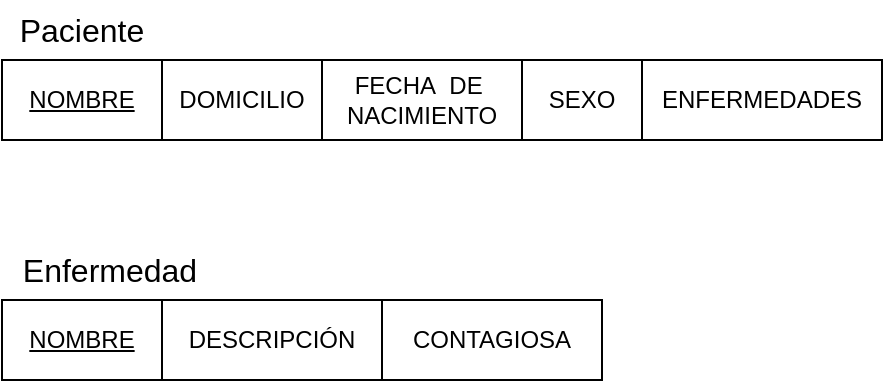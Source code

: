 <mxfile version="21.7.4" type="device">
  <diagram name="Página-1" id="n0EUb614Mm8EhaAoMd_E">
    <mxGraphModel dx="880" dy="501" grid="1" gridSize="10" guides="1" tooltips="1" connect="1" arrows="1" fold="1" page="1" pageScale="1" pageWidth="827" pageHeight="1169" math="0" shadow="0">
      <root>
        <mxCell id="0" />
        <mxCell id="1" parent="0" />
        <mxCell id="lj2iEhoP57zpXyQpJGJB-1" value="&lt;u&gt;NOMBRE&lt;/u&gt;" style="rounded=0;whiteSpace=wrap;html=1;" vertex="1" parent="1">
          <mxGeometry x="160" y="200" width="80" height="40" as="geometry" />
        </mxCell>
        <mxCell id="lj2iEhoP57zpXyQpJGJB-2" value="DOMICILIO" style="rounded=0;whiteSpace=wrap;html=1;" vertex="1" parent="1">
          <mxGeometry x="240" y="200" width="80" height="40" as="geometry" />
        </mxCell>
        <mxCell id="lj2iEhoP57zpXyQpJGJB-3" value="FECHA&amp;nbsp; DE&amp;nbsp;&lt;br&gt;NACIMIENTO" style="rounded=0;whiteSpace=wrap;html=1;" vertex="1" parent="1">
          <mxGeometry x="320" y="200" width="100" height="40" as="geometry" />
        </mxCell>
        <mxCell id="lj2iEhoP57zpXyQpJGJB-4" value="SEXO" style="rounded=0;whiteSpace=wrap;html=1;" vertex="1" parent="1">
          <mxGeometry x="420" y="200" width="60" height="40" as="geometry" />
        </mxCell>
        <mxCell id="lj2iEhoP57zpXyQpJGJB-5" value="ENFERMEDADES" style="rounded=0;whiteSpace=wrap;html=1;" vertex="1" parent="1">
          <mxGeometry x="480" y="200" width="120" height="40" as="geometry" />
        </mxCell>
        <mxCell id="lj2iEhoP57zpXyQpJGJB-6" value="&lt;font style=&quot;font-size: 16px;&quot;&gt;Paciente&lt;/font&gt;" style="text;html=1;strokeColor=none;fillColor=none;align=center;verticalAlign=middle;whiteSpace=wrap;rounded=0;" vertex="1" parent="1">
          <mxGeometry x="160" y="170" width="80" height="30" as="geometry" />
        </mxCell>
        <mxCell id="lj2iEhoP57zpXyQpJGJB-7" value="&lt;font style=&quot;font-size: 16px;&quot;&gt;Enfermedad&lt;/font&gt;" style="text;html=1;strokeColor=none;fillColor=none;align=center;verticalAlign=middle;whiteSpace=wrap;rounded=0;" vertex="1" parent="1">
          <mxGeometry x="159" y="290" width="110" height="30" as="geometry" />
        </mxCell>
        <mxCell id="lj2iEhoP57zpXyQpJGJB-8" value="&lt;u&gt;NOMBRE&lt;/u&gt;" style="rounded=0;whiteSpace=wrap;html=1;" vertex="1" parent="1">
          <mxGeometry x="160" y="320" width="80" height="40" as="geometry" />
        </mxCell>
        <mxCell id="lj2iEhoP57zpXyQpJGJB-9" value="DESCRIPCIÓN" style="rounded=0;whiteSpace=wrap;html=1;" vertex="1" parent="1">
          <mxGeometry x="240" y="320" width="110" height="40" as="geometry" />
        </mxCell>
        <mxCell id="lj2iEhoP57zpXyQpJGJB-10" value="CONTAGIOSA" style="rounded=0;whiteSpace=wrap;html=1;" vertex="1" parent="1">
          <mxGeometry x="350" y="320" width="110" height="40" as="geometry" />
        </mxCell>
      </root>
    </mxGraphModel>
  </diagram>
</mxfile>
